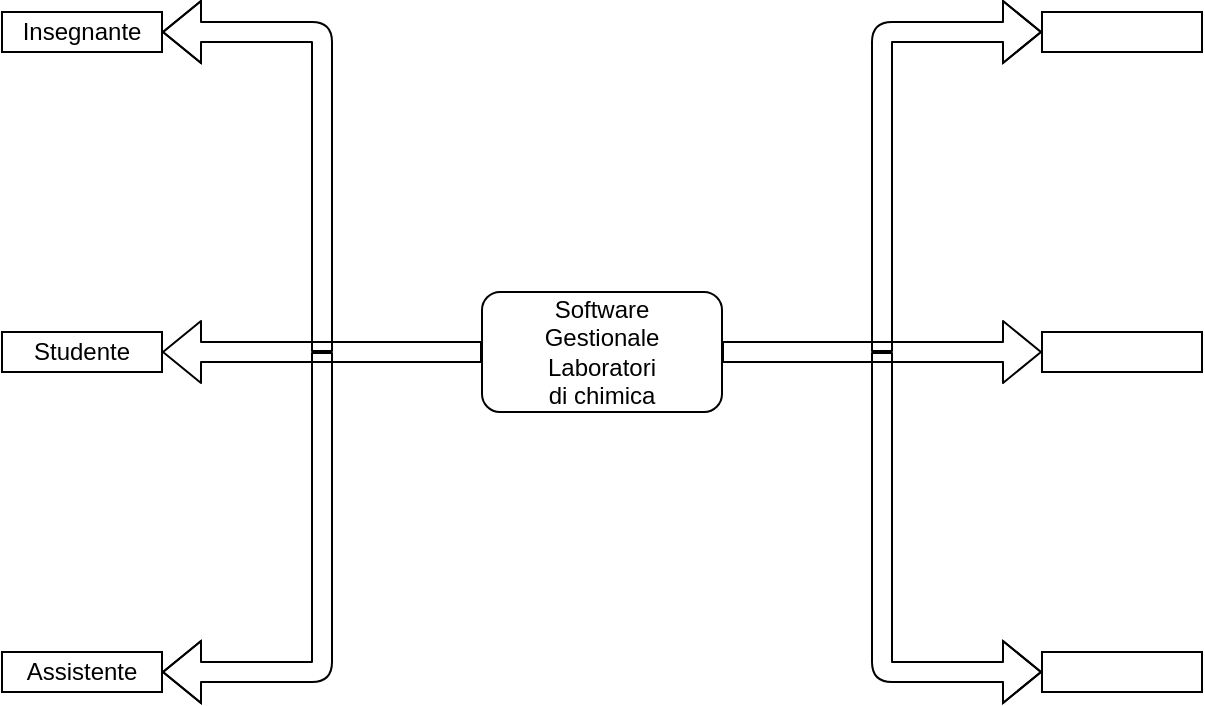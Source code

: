 <mxfile version="12.6.7" type="github">
  <diagram id="s6QQBKC_GsQ0mL6M3exX" name="Page-1">
    <mxGraphModel dx="364" dy="472" grid="1" gridSize="10" guides="1" tooltips="1" connect="1" arrows="1" fold="1" page="1" pageScale="1" pageWidth="827" pageHeight="1169" math="0" shadow="0">
      <root>
        <mxCell id="0"/>
        <mxCell id="1" parent="0"/>
        <mxCell id="59enXD5GD7Ac3wzpqpWK-1" value="" style="rounded=1;whiteSpace=wrap;html=1;" vertex="1" parent="1">
          <mxGeometry x="360" y="250" width="120" height="60" as="geometry"/>
        </mxCell>
        <mxCell id="59enXD5GD7Ac3wzpqpWK-2" value="Software Gestionale Laboratori di chimica" style="text;html=1;strokeColor=none;fillColor=none;align=center;verticalAlign=middle;whiteSpace=wrap;rounded=0;" vertex="1" parent="1">
          <mxGeometry x="400" y="270" width="40" height="20" as="geometry"/>
        </mxCell>
        <mxCell id="59enXD5GD7Ac3wzpqpWK-8" value="" style="shape=flexArrow;endArrow=classic;html=1;strokeWidth=1;exitX=0;exitY=0.5;exitDx=0;exitDy=0;" edge="1" parent="1" source="59enXD5GD7Ac3wzpqpWK-1">
          <mxGeometry width="50" height="50" relative="1" as="geometry">
            <mxPoint x="230" y="300" as="sourcePoint"/>
            <mxPoint x="200" y="280" as="targetPoint"/>
            <Array as="points"/>
          </mxGeometry>
        </mxCell>
        <mxCell id="59enXD5GD7Ac3wzpqpWK-9" value="" style="shape=flexArrow;endArrow=classic;html=1;strokeWidth=1;" edge="1" parent="1">
          <mxGeometry width="50" height="50" relative="1" as="geometry">
            <mxPoint x="280" y="280" as="sourcePoint"/>
            <mxPoint x="200" y="120" as="targetPoint"/>
            <Array as="points">
              <mxPoint x="280" y="120"/>
            </Array>
          </mxGeometry>
        </mxCell>
        <mxCell id="59enXD5GD7Ac3wzpqpWK-10" value="" style="shape=flexArrow;endArrow=classic;html=1;strokeWidth=1;" edge="1" parent="1">
          <mxGeometry width="50" height="50" relative="1" as="geometry">
            <mxPoint x="280" y="280" as="sourcePoint"/>
            <mxPoint x="200" y="440" as="targetPoint"/>
            <Array as="points">
              <mxPoint x="280" y="440"/>
            </Array>
          </mxGeometry>
        </mxCell>
        <mxCell id="59enXD5GD7Ac3wzpqpWK-11" value="" style="rounded=0;whiteSpace=wrap;html=1;" vertex="1" parent="1">
          <mxGeometry x="120" y="110" width="80" height="20" as="geometry"/>
        </mxCell>
        <mxCell id="59enXD5GD7Ac3wzpqpWK-12" value="Insegnante" style="text;html=1;strokeColor=none;fillColor=none;align=center;verticalAlign=middle;whiteSpace=wrap;rounded=0;" vertex="1" parent="1">
          <mxGeometry x="140" y="110" width="40" height="20" as="geometry"/>
        </mxCell>
        <mxCell id="59enXD5GD7Ac3wzpqpWK-17" value="" style="rounded=0;whiteSpace=wrap;html=1;" vertex="1" parent="1">
          <mxGeometry x="120" y="270" width="80" height="20" as="geometry"/>
        </mxCell>
        <mxCell id="59enXD5GD7Ac3wzpqpWK-18" value="" style="rounded=0;whiteSpace=wrap;html=1;" vertex="1" parent="1">
          <mxGeometry x="120" y="430" width="80" height="20" as="geometry"/>
        </mxCell>
        <mxCell id="59enXD5GD7Ac3wzpqpWK-19" value="Studente" style="text;html=1;strokeColor=none;fillColor=none;align=center;verticalAlign=middle;whiteSpace=wrap;rounded=0;" vertex="1" parent="1">
          <mxGeometry x="140" y="270" width="40" height="20" as="geometry"/>
        </mxCell>
        <mxCell id="59enXD5GD7Ac3wzpqpWK-20" value="Assistente" style="text;html=1;strokeColor=none;fillColor=none;align=center;verticalAlign=middle;whiteSpace=wrap;rounded=0;" vertex="1" parent="1">
          <mxGeometry x="140" y="430" width="40" height="20" as="geometry"/>
        </mxCell>
        <mxCell id="59enXD5GD7Ac3wzpqpWK-21" value="" style="shape=flexArrow;endArrow=classic;html=1;strokeWidth=1;exitX=0;exitY=0.5;exitDx=0;exitDy=0;" edge="1" parent="1">
          <mxGeometry width="50" height="50" relative="1" as="geometry">
            <mxPoint x="480" y="280" as="sourcePoint"/>
            <mxPoint x="640" y="280" as="targetPoint"/>
            <Array as="points"/>
          </mxGeometry>
        </mxCell>
        <mxCell id="59enXD5GD7Ac3wzpqpWK-22" value="" style="shape=flexArrow;endArrow=classic;html=1;strokeWidth=1;" edge="1" parent="1">
          <mxGeometry width="50" height="50" relative="1" as="geometry">
            <mxPoint x="560" y="280" as="sourcePoint"/>
            <mxPoint x="640" y="120" as="targetPoint"/>
            <Array as="points">
              <mxPoint x="560" y="120"/>
            </Array>
          </mxGeometry>
        </mxCell>
        <mxCell id="59enXD5GD7Ac3wzpqpWK-23" value="" style="shape=flexArrow;endArrow=classic;html=1;strokeWidth=1;" edge="1" parent="1">
          <mxGeometry width="50" height="50" relative="1" as="geometry">
            <mxPoint x="560" y="280" as="sourcePoint"/>
            <mxPoint x="640" y="440" as="targetPoint"/>
            <Array as="points">
              <mxPoint x="560" y="440"/>
            </Array>
          </mxGeometry>
        </mxCell>
        <mxCell id="59enXD5GD7Ac3wzpqpWK-27" value="" style="rounded=0;whiteSpace=wrap;html=1;" vertex="1" parent="1">
          <mxGeometry x="640" y="110" width="80" height="20" as="geometry"/>
        </mxCell>
        <mxCell id="59enXD5GD7Ac3wzpqpWK-28" value="" style="rounded=0;whiteSpace=wrap;html=1;" vertex="1" parent="1">
          <mxGeometry x="640" y="270" width="80" height="20" as="geometry"/>
        </mxCell>
        <mxCell id="59enXD5GD7Ac3wzpqpWK-29" value="" style="rounded=0;whiteSpace=wrap;html=1;" vertex="1" parent="1">
          <mxGeometry x="640" y="430" width="80" height="20" as="geometry"/>
        </mxCell>
      </root>
    </mxGraphModel>
  </diagram>
</mxfile>
